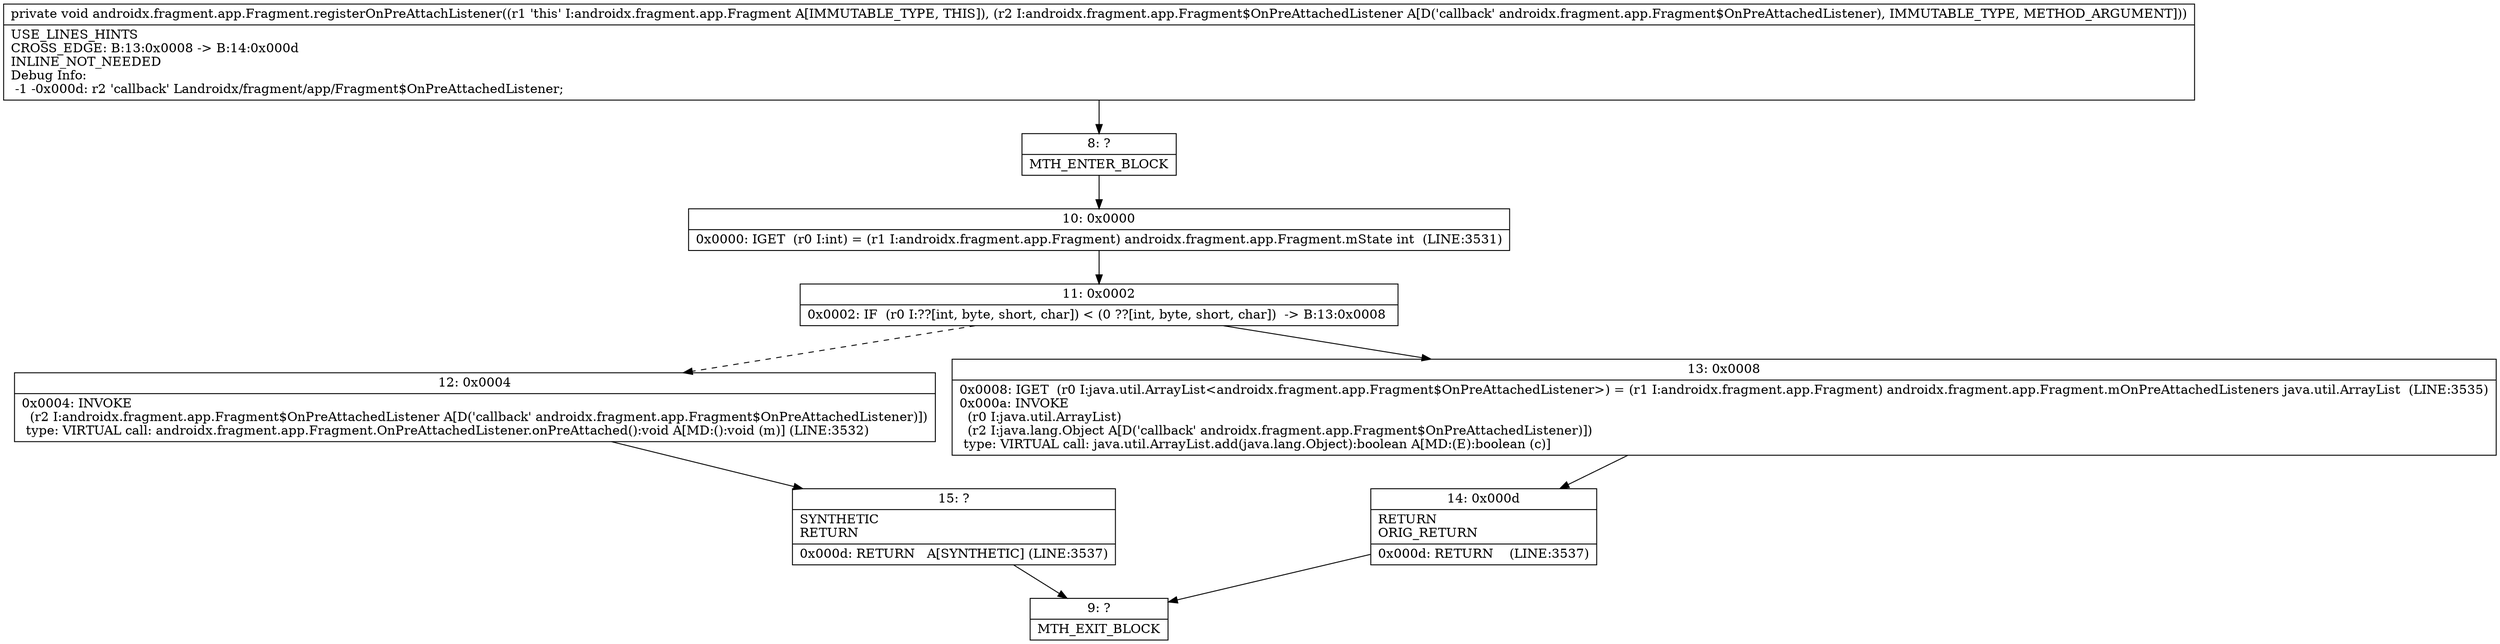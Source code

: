 digraph "CFG forandroidx.fragment.app.Fragment.registerOnPreAttachListener(Landroidx\/fragment\/app\/Fragment$OnPreAttachedListener;)V" {
Node_8 [shape=record,label="{8\:\ ?|MTH_ENTER_BLOCK\l}"];
Node_10 [shape=record,label="{10\:\ 0x0000|0x0000: IGET  (r0 I:int) = (r1 I:androidx.fragment.app.Fragment) androidx.fragment.app.Fragment.mState int  (LINE:3531)\l}"];
Node_11 [shape=record,label="{11\:\ 0x0002|0x0002: IF  (r0 I:??[int, byte, short, char]) \< (0 ??[int, byte, short, char])  \-\> B:13:0x0008 \l}"];
Node_12 [shape=record,label="{12\:\ 0x0004|0x0004: INVOKE  \l  (r2 I:androidx.fragment.app.Fragment$OnPreAttachedListener A[D('callback' androidx.fragment.app.Fragment$OnPreAttachedListener)])\l type: VIRTUAL call: androidx.fragment.app.Fragment.OnPreAttachedListener.onPreAttached():void A[MD:():void (m)] (LINE:3532)\l}"];
Node_15 [shape=record,label="{15\:\ ?|SYNTHETIC\lRETURN\l|0x000d: RETURN   A[SYNTHETIC] (LINE:3537)\l}"];
Node_9 [shape=record,label="{9\:\ ?|MTH_EXIT_BLOCK\l}"];
Node_13 [shape=record,label="{13\:\ 0x0008|0x0008: IGET  (r0 I:java.util.ArrayList\<androidx.fragment.app.Fragment$OnPreAttachedListener\>) = (r1 I:androidx.fragment.app.Fragment) androidx.fragment.app.Fragment.mOnPreAttachedListeners java.util.ArrayList  (LINE:3535)\l0x000a: INVOKE  \l  (r0 I:java.util.ArrayList)\l  (r2 I:java.lang.Object A[D('callback' androidx.fragment.app.Fragment$OnPreAttachedListener)])\l type: VIRTUAL call: java.util.ArrayList.add(java.lang.Object):boolean A[MD:(E):boolean (c)]\l}"];
Node_14 [shape=record,label="{14\:\ 0x000d|RETURN\lORIG_RETURN\l|0x000d: RETURN    (LINE:3537)\l}"];
MethodNode[shape=record,label="{private void androidx.fragment.app.Fragment.registerOnPreAttachListener((r1 'this' I:androidx.fragment.app.Fragment A[IMMUTABLE_TYPE, THIS]), (r2 I:androidx.fragment.app.Fragment$OnPreAttachedListener A[D('callback' androidx.fragment.app.Fragment$OnPreAttachedListener), IMMUTABLE_TYPE, METHOD_ARGUMENT]))  | USE_LINES_HINTS\lCROSS_EDGE: B:13:0x0008 \-\> B:14:0x000d\lINLINE_NOT_NEEDED\lDebug Info:\l  \-1 \-0x000d: r2 'callback' Landroidx\/fragment\/app\/Fragment$OnPreAttachedListener;\l}"];
MethodNode -> Node_8;Node_8 -> Node_10;
Node_10 -> Node_11;
Node_11 -> Node_12[style=dashed];
Node_11 -> Node_13;
Node_12 -> Node_15;
Node_15 -> Node_9;
Node_13 -> Node_14;
Node_14 -> Node_9;
}

